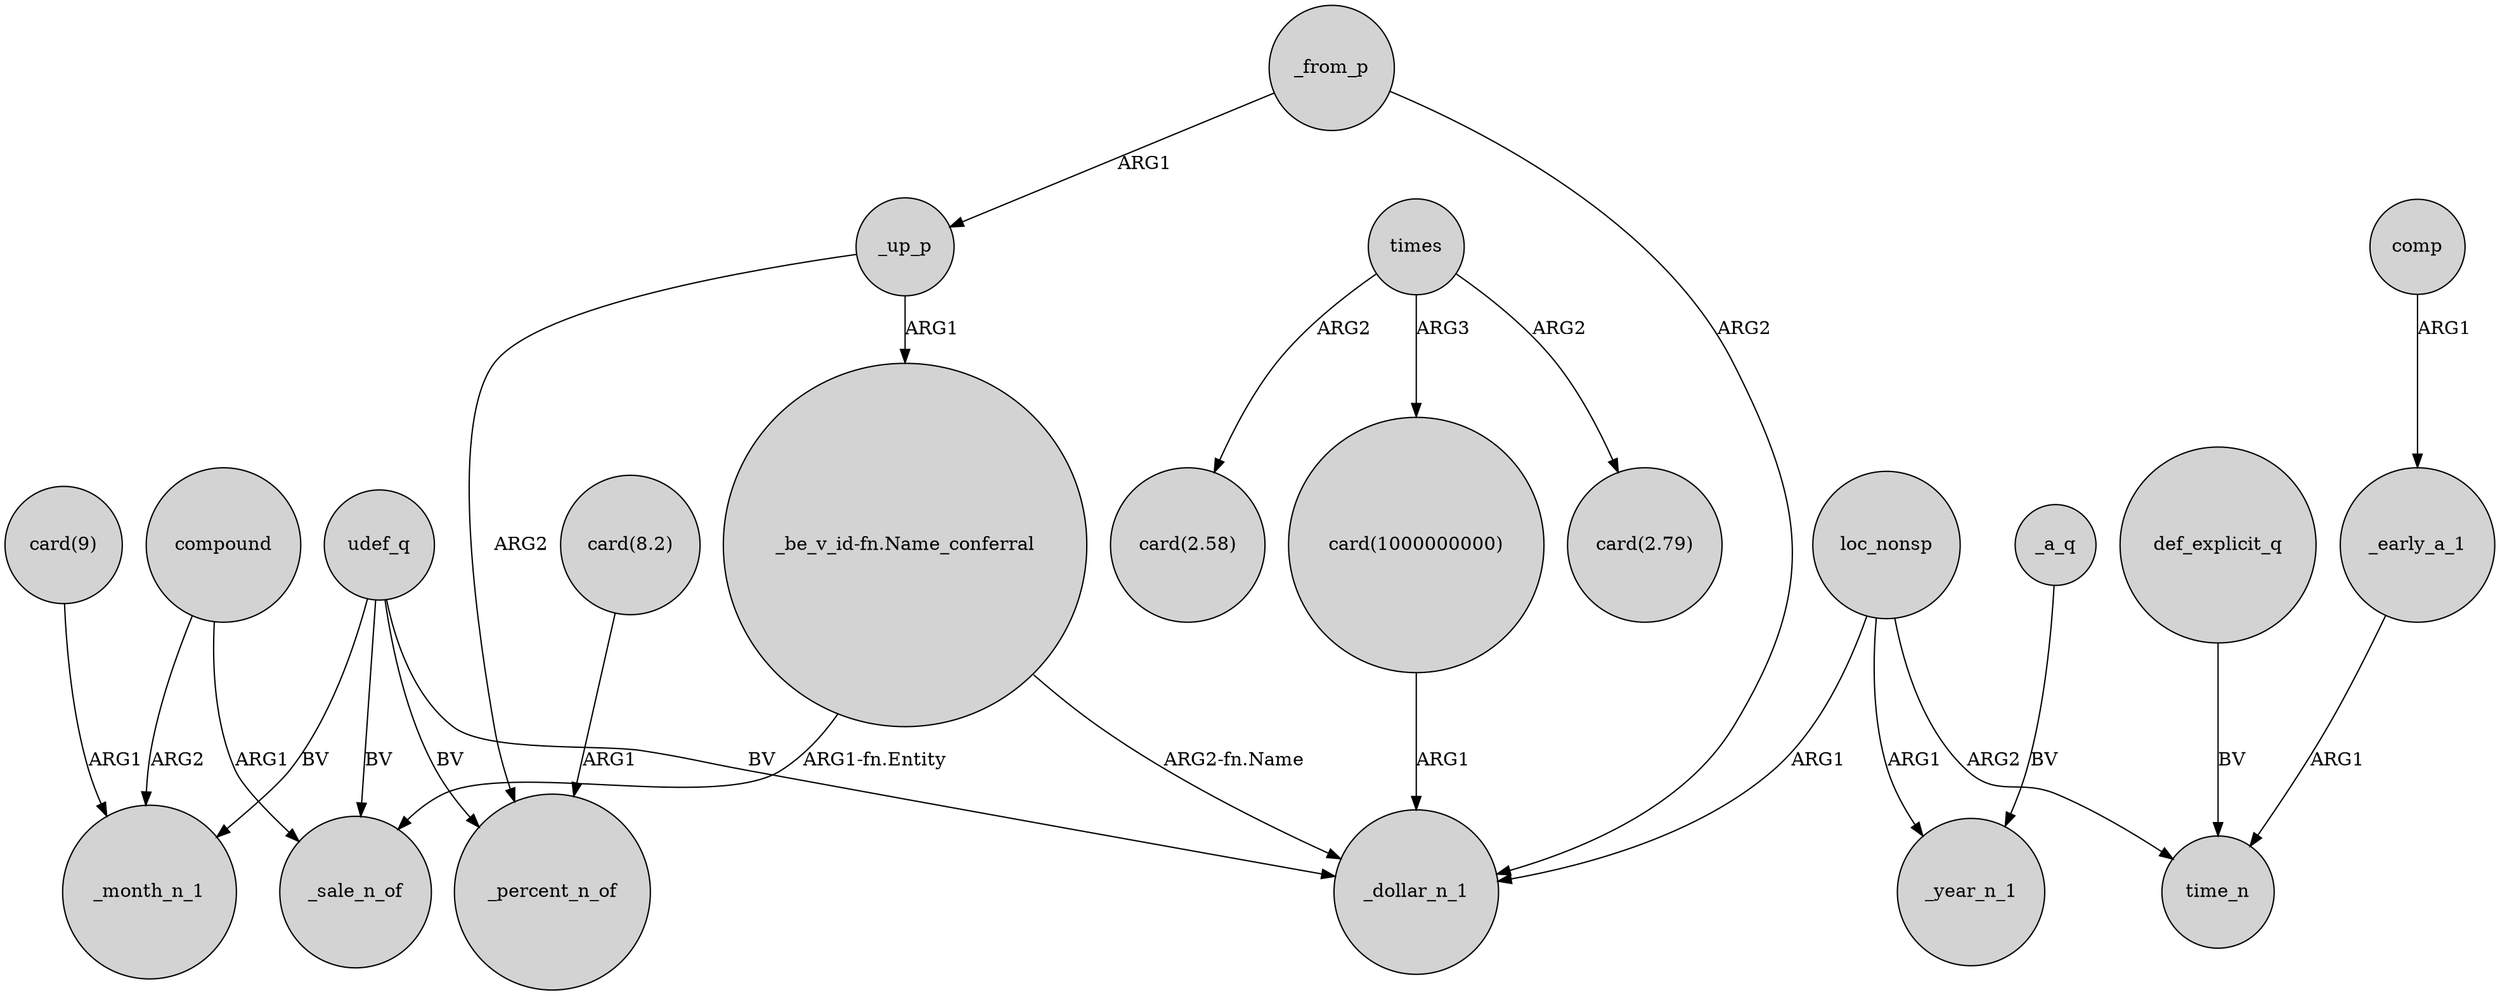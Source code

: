 digraph {
	node [shape=circle style=filled]
	udef_q -> _month_n_1 [label=BV]
	_early_a_1 -> time_n [label=ARG1]
	"card(1000000000)" -> _dollar_n_1 [label=ARG1]
	_up_p -> _percent_n_of [label=ARG2]
	loc_nonsp -> _dollar_n_1 [label=ARG1]
	loc_nonsp -> _year_n_1 [label=ARG1]
	comp -> _early_a_1 [label=ARG1]
	_up_p -> "_be_v_id-fn.Name_conferral" [label=ARG1]
	udef_q -> _sale_n_of [label=BV]
	_a_q -> _year_n_1 [label=BV]
	times -> "card(1000000000)" [label=ARG3]
	"card(8.2)" -> _percent_n_of [label=ARG1]
	udef_q -> _percent_n_of [label=BV]
	udef_q -> _dollar_n_1 [label=BV]
	"_be_v_id-fn.Name_conferral" -> _sale_n_of [label="ARG1-fn.Entity"]
	def_explicit_q -> time_n [label=BV]
	loc_nonsp -> time_n [label=ARG2]
	times -> "card(2.79)" [label=ARG2]
	_from_p -> _up_p [label=ARG1]
	"card(9)" -> _month_n_1 [label=ARG1]
	times -> "card(2.58)" [label=ARG2]
	"_be_v_id-fn.Name_conferral" -> _dollar_n_1 [label="ARG2-fn.Name"]
	compound -> _month_n_1 [label=ARG2]
	_from_p -> _dollar_n_1 [label=ARG2]
	compound -> _sale_n_of [label=ARG1]
}
